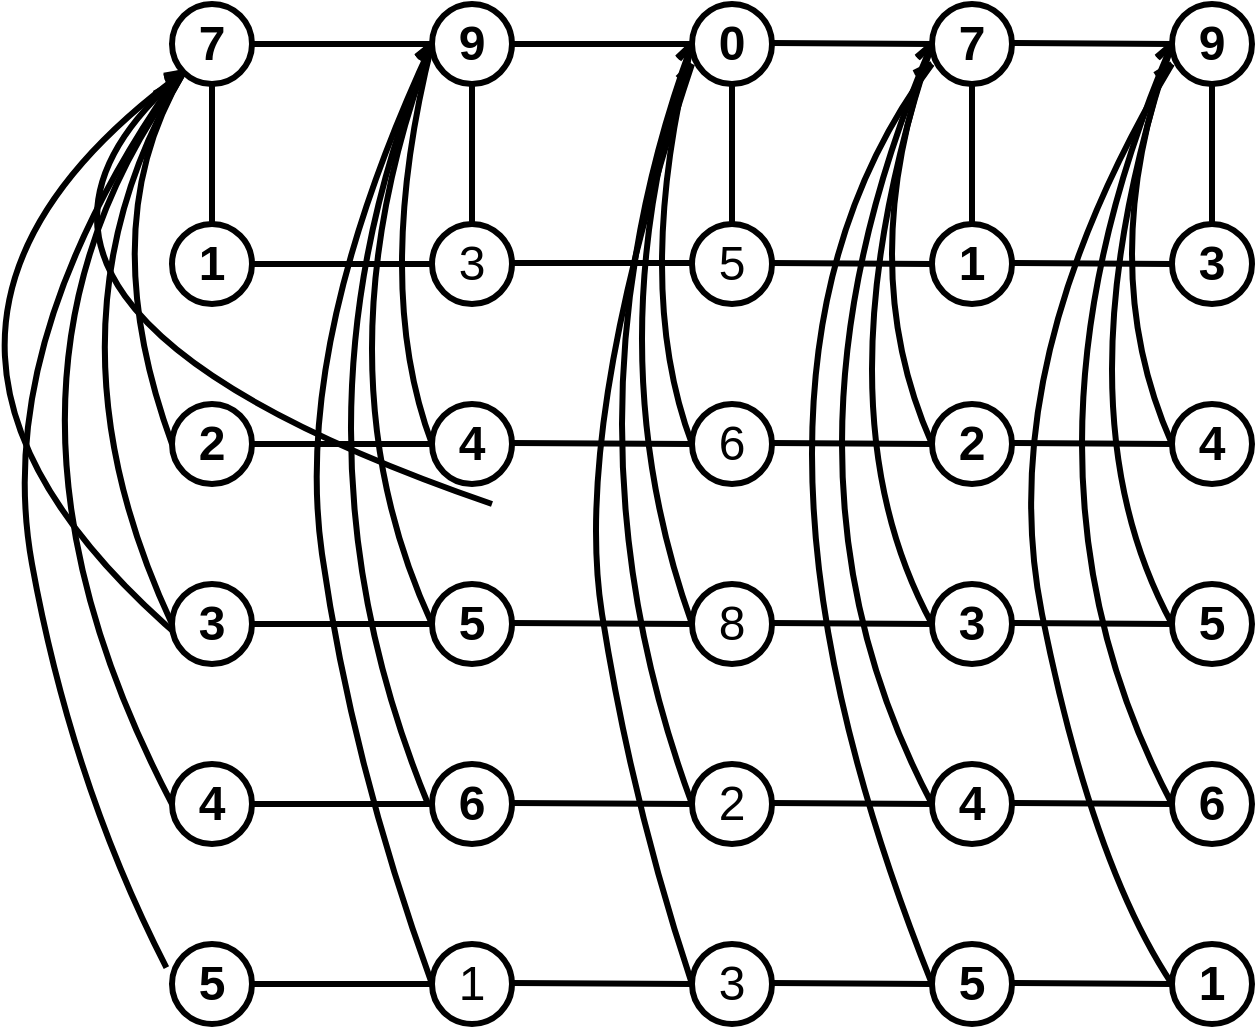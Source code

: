 <mxfile version="20.2.5" type="github">
  <diagram id="mTGUwjc29l9EW-HO1A5x" name="Page-1">
    <mxGraphModel dx="989" dy="521" grid="1" gridSize="10" guides="1" tooltips="1" connect="1" arrows="1" fold="1" page="1" pageScale="1" pageWidth="850" pageHeight="1100" math="0" shadow="0">
      <root>
        <mxCell id="0" />
        <mxCell id="1" parent="0" />
        <mxCell id="WPaSIzla7MqYUy2YTO5--25" value="" style="curved=1;endArrow=openAsync;html=1;rounded=0;entryX=0;entryY=1;entryDx=0;entryDy=0;exitX=0;exitY=0.5;exitDx=0;exitDy=0;endFill=0;strokeWidth=3;fontSize=24;" parent="1" source="WPaSIzla7MqYUy2YTO5--13" edge="1">
          <mxGeometry width="50" height="50" relative="1" as="geometry">
            <mxPoint x="320" y="330" as="sourcePoint" />
            <mxPoint x="165.858" y="114.142" as="targetPoint" />
            <Array as="points">
              <mxPoint x="30" y="230" />
            </Array>
          </mxGeometry>
        </mxCell>
        <mxCell id="WPaSIzla7MqYUy2YTO5--27" value="" style="curved=1;endArrow=openAsync;html=1;rounded=0;exitX=0;exitY=0.5;exitDx=0;exitDy=0;endFill=0;entryX=0;entryY=1;entryDx=0;entryDy=0;strokeWidth=3;fontSize=24;" parent="1" source="WPaSIzla7MqYUy2YTO5--17" edge="1">
          <mxGeometry width="50" height="50" relative="1" as="geometry">
            <mxPoint x="180" y="410" as="sourcePoint" />
            <mxPoint x="165.858" y="114.142" as="targetPoint" />
            <Array as="points">
              <mxPoint x="-20" y="250" />
            </Array>
          </mxGeometry>
        </mxCell>
        <mxCell id="rVmD3B7o1-fZRN10f_h_-1" value="&lt;b&gt;7&lt;/b&gt;" style="ellipse;whiteSpace=wrap;html=1;aspect=fixed;strokeWidth=3;fontSize=24;" vertex="1" parent="1">
          <mxGeometry x="160" y="80" width="40" height="40" as="geometry" />
        </mxCell>
        <mxCell id="rVmD3B7o1-fZRN10f_h_-2" value="&lt;font style=&quot;font-size: 24px&quot;&gt;&lt;b style=&quot;font-size: 24px&quot;&gt;9&lt;/b&gt;&lt;/font&gt;" style="ellipse;whiteSpace=wrap;html=1;aspect=fixed;strokeWidth=3;fontSize=24;" vertex="1" parent="1">
          <mxGeometry x="290" y="80" width="40" height="40" as="geometry" />
        </mxCell>
        <mxCell id="rVmD3B7o1-fZRN10f_h_-3" value="&lt;b style=&quot;font-size: 24px&quot;&gt;&lt;font style=&quot;font-size: 24px&quot;&gt;0&lt;/font&gt;&lt;/b&gt;" style="ellipse;whiteSpace=wrap;html=1;aspect=fixed;strokeWidth=3;fontSize=24;" vertex="1" parent="1">
          <mxGeometry x="420" y="80" width="40" height="40" as="geometry" />
        </mxCell>
        <mxCell id="rVmD3B7o1-fZRN10f_h_-4" value="&lt;b&gt;7&lt;/b&gt;" style="ellipse;whiteSpace=wrap;html=1;aspect=fixed;strokeWidth=3;fontSize=24;" vertex="1" parent="1">
          <mxGeometry x="540" y="80" width="40" height="40" as="geometry" />
        </mxCell>
        <mxCell id="rVmD3B7o1-fZRN10f_h_-5" value="&lt;b&gt;1&lt;/b&gt;" style="ellipse;whiteSpace=wrap;html=1;aspect=fixed;strokeWidth=3;fontSize=24;" vertex="1" parent="1">
          <mxGeometry x="160" y="190" width="40" height="40" as="geometry" />
        </mxCell>
        <mxCell id="rVmD3B7o1-fZRN10f_h_-6" value="&lt;b&gt;2&lt;/b&gt;" style="ellipse;whiteSpace=wrap;html=1;aspect=fixed;strokeWidth=3;fontSize=24;" vertex="1" parent="1">
          <mxGeometry x="160" y="280" width="40" height="40" as="geometry" />
        </mxCell>
        <mxCell id="rVmD3B7o1-fZRN10f_h_-7" value="&lt;b style=&quot;font-size: 24px&quot;&gt;4&lt;/b&gt;" style="ellipse;whiteSpace=wrap;html=1;aspect=fixed;strokeWidth=3;fontSize=24;" vertex="1" parent="1">
          <mxGeometry x="290" y="280" width="40" height="40" as="geometry" />
        </mxCell>
        <mxCell id="rVmD3B7o1-fZRN10f_h_-8" value="6" style="ellipse;whiteSpace=wrap;html=1;aspect=fixed;strokeWidth=3;fontSize=24;" vertex="1" parent="1">
          <mxGeometry x="420" y="280" width="40" height="40" as="geometry" />
        </mxCell>
        <mxCell id="rVmD3B7o1-fZRN10f_h_-9" value="3" style="ellipse;whiteSpace=wrap;html=1;aspect=fixed;strokeWidth=3;fontSize=24;" vertex="1" parent="1">
          <mxGeometry x="290" y="190" width="40" height="40" as="geometry" />
        </mxCell>
        <mxCell id="rVmD3B7o1-fZRN10f_h_-10" value="5" style="ellipse;whiteSpace=wrap;html=1;aspect=fixed;strokeWidth=3;fontSize=24;" vertex="1" parent="1">
          <mxGeometry x="420" y="190" width="40" height="40" as="geometry" />
        </mxCell>
        <mxCell id="rVmD3B7o1-fZRN10f_h_-11" value="&lt;b style=&quot;font-size: 24px&quot;&gt;&lt;font style=&quot;font-size: 24px&quot;&gt;1&lt;/font&gt;&lt;/b&gt;" style="ellipse;whiteSpace=wrap;html=1;aspect=fixed;strokeWidth=3;fontSize=24;" vertex="1" parent="1">
          <mxGeometry x="540" y="190" width="40" height="40" as="geometry" />
        </mxCell>
        <mxCell id="rVmD3B7o1-fZRN10f_h_-12" value="&lt;b style=&quot;font-size: 24px&quot;&gt;2&lt;/b&gt;" style="ellipse;whiteSpace=wrap;html=1;aspect=fixed;strokeWidth=3;fontSize=24;" vertex="1" parent="1">
          <mxGeometry x="540" y="280" width="40" height="40" as="geometry" />
        </mxCell>
        <mxCell id="rVmD3B7o1-fZRN10f_h_-13" value="&lt;b&gt;3&lt;/b&gt;" style="ellipse;whiteSpace=wrap;html=1;aspect=fixed;strokeWidth=3;fontSize=24;" vertex="1" parent="1">
          <mxGeometry x="160" y="370" width="40" height="40" as="geometry" />
        </mxCell>
        <mxCell id="rVmD3B7o1-fZRN10f_h_-14" value="&lt;b&gt;5&lt;/b&gt;" style="ellipse;whiteSpace=wrap;html=1;aspect=fixed;strokeWidth=3;fontSize=24;" vertex="1" parent="1">
          <mxGeometry x="290" y="370" width="40" height="40" as="geometry" />
        </mxCell>
        <mxCell id="rVmD3B7o1-fZRN10f_h_-15" value="8" style="ellipse;whiteSpace=wrap;html=1;aspect=fixed;strokeWidth=3;fontSize=24;" vertex="1" parent="1">
          <mxGeometry x="420" y="370" width="40" height="40" as="geometry" />
        </mxCell>
        <mxCell id="rVmD3B7o1-fZRN10f_h_-16" value="&lt;b style=&quot;font-size: 24px&quot;&gt;3&lt;/b&gt;" style="ellipse;whiteSpace=wrap;html=1;aspect=fixed;strokeWidth=3;fontSize=24;" vertex="1" parent="1">
          <mxGeometry x="540" y="370" width="40" height="40" as="geometry" />
        </mxCell>
        <mxCell id="rVmD3B7o1-fZRN10f_h_-17" value="&lt;b&gt;4&lt;/b&gt;" style="ellipse;whiteSpace=wrap;html=1;aspect=fixed;strokeWidth=3;fontSize=24;" vertex="1" parent="1">
          <mxGeometry x="160" y="460" width="40" height="40" as="geometry" />
        </mxCell>
        <mxCell id="rVmD3B7o1-fZRN10f_h_-18" value="&lt;b&gt;6&lt;/b&gt;" style="ellipse;whiteSpace=wrap;html=1;aspect=fixed;strokeWidth=3;fontSize=24;" vertex="1" parent="1">
          <mxGeometry x="290" y="460" width="40" height="40" as="geometry" />
        </mxCell>
        <mxCell id="rVmD3B7o1-fZRN10f_h_-19" value="2" style="ellipse;whiteSpace=wrap;html=1;aspect=fixed;strokeWidth=3;fontSize=24;" vertex="1" parent="1">
          <mxGeometry x="420" y="460" width="40" height="40" as="geometry" />
        </mxCell>
        <mxCell id="rVmD3B7o1-fZRN10f_h_-20" value="&lt;b style=&quot;font-size: 24px&quot;&gt;4&lt;/b&gt;" style="ellipse;whiteSpace=wrap;html=1;aspect=fixed;strokeWidth=3;fontSize=24;" vertex="1" parent="1">
          <mxGeometry x="540" y="460" width="40" height="40" as="geometry" />
        </mxCell>
        <mxCell id="rVmD3B7o1-fZRN10f_h_-21" value="" style="curved=1;endArrow=openAsync;html=1;rounded=0;entryX=0;entryY=1;entryDx=0;entryDy=0;exitX=0;exitY=0.5;exitDx=0;exitDy=0;endFill=0;strokeWidth=3;fontSize=24;" edge="1" parent="1" source="rVmD3B7o1-fZRN10f_h_-6" target="rVmD3B7o1-fZRN10f_h_-1">
          <mxGeometry width="50" height="50" relative="1" as="geometry">
            <mxPoint x="360" y="310" as="sourcePoint" />
            <mxPoint x="300" y="170" as="targetPoint" />
            <Array as="points">
              <mxPoint x="120" y="190" />
            </Array>
          </mxGeometry>
        </mxCell>
        <mxCell id="rVmD3B7o1-fZRN10f_h_-22" value="" style="curved=1;endArrow=openAsync;html=1;rounded=0;entryX=0;entryY=0.5;entryDx=0;entryDy=0;exitX=0;exitY=0.5;exitDx=0;exitDy=0;endFill=0;strokeWidth=3;fontSize=24;" edge="1" parent="1" source="rVmD3B7o1-fZRN10f_h_-7" target="rVmD3B7o1-fZRN10f_h_-2">
          <mxGeometry width="50" height="50" relative="1" as="geometry">
            <mxPoint x="170" y="310" as="sourcePoint" />
            <mxPoint x="175.858" y="124.142" as="targetPoint" />
            <Array as="points">
              <mxPoint x="260" y="220" />
            </Array>
          </mxGeometry>
        </mxCell>
        <mxCell id="rVmD3B7o1-fZRN10f_h_-23" value="" style="curved=1;endArrow=openAsync;html=1;rounded=0;entryX=0;entryY=0.5;entryDx=0;entryDy=0;exitX=0;exitY=0.5;exitDx=0;exitDy=0;endFill=0;strokeWidth=3;fontSize=24;" edge="1" parent="1" source="rVmD3B7o1-fZRN10f_h_-8" target="rVmD3B7o1-fZRN10f_h_-3">
          <mxGeometry width="50" height="50" relative="1" as="geometry">
            <mxPoint x="300" y="310" as="sourcePoint" />
            <mxPoint x="300" y="110" as="targetPoint" />
            <Array as="points">
              <mxPoint x="390" y="220" />
            </Array>
          </mxGeometry>
        </mxCell>
        <mxCell id="rVmD3B7o1-fZRN10f_h_-24" value="" style="curved=1;endArrow=openAsync;html=1;rounded=0;entryX=0;entryY=0.5;entryDx=0;entryDy=0;endFill=0;exitX=0;exitY=0.5;exitDx=0;exitDy=0;strokeWidth=3;fontSize=24;" edge="1" parent="1" source="rVmD3B7o1-fZRN10f_h_-12" target="rVmD3B7o1-fZRN10f_h_-4">
          <mxGeometry width="50" height="50" relative="1" as="geometry">
            <mxPoint x="530" y="300" as="sourcePoint" />
            <mxPoint x="310" y="120" as="targetPoint" />
            <Array as="points">
              <mxPoint x="500" y="210" />
            </Array>
          </mxGeometry>
        </mxCell>
        <mxCell id="rVmD3B7o1-fZRN10f_h_-25" value="" style="curved=1;endArrow=openAsync;html=1;rounded=0;entryX=0;entryY=1;entryDx=0;entryDy=0;exitX=0;exitY=0.5;exitDx=0;exitDy=0;endFill=0;strokeWidth=3;fontSize=24;" edge="1" parent="1" source="rVmD3B7o1-fZRN10f_h_-13" target="rVmD3B7o1-fZRN10f_h_-1">
          <mxGeometry width="50" height="50" relative="1" as="geometry">
            <mxPoint x="320" y="330" as="sourcePoint" />
            <mxPoint x="320" y="130" as="targetPoint" />
            <Array as="points">
              <mxPoint x="90" y="240" />
            </Array>
          </mxGeometry>
        </mxCell>
        <mxCell id="rVmD3B7o1-fZRN10f_h_-26" value="" style="curved=1;endArrow=openAsync;html=1;rounded=0;exitX=0;exitY=0.5;exitDx=0;exitDy=0;endFill=0;strokeWidth=3;fontSize=24;" edge="1" parent="1" source="rVmD3B7o1-fZRN10f_h_-14">
          <mxGeometry width="50" height="50" relative="1" as="geometry">
            <mxPoint x="170" y="400" as="sourcePoint" />
            <mxPoint x="290" y="100" as="targetPoint" />
            <Array as="points">
              <mxPoint x="230" y="260" />
            </Array>
          </mxGeometry>
        </mxCell>
        <mxCell id="rVmD3B7o1-fZRN10f_h_-27" value="" style="curved=1;endArrow=openAsync;html=1;rounded=0;exitX=0;exitY=0.5;exitDx=0;exitDy=0;endFill=0;entryX=0;entryY=1;entryDx=0;entryDy=0;strokeWidth=3;fontSize=24;" edge="1" parent="1" source="rVmD3B7o1-fZRN10f_h_-17" target="rVmD3B7o1-fZRN10f_h_-1">
          <mxGeometry width="50" height="50" relative="1" as="geometry">
            <mxPoint x="180" y="410" as="sourcePoint" />
            <mxPoint x="160" y="120" as="targetPoint" />
            <Array as="points">
              <mxPoint x="50" y="270" />
            </Array>
          </mxGeometry>
        </mxCell>
        <mxCell id="rVmD3B7o1-fZRN10f_h_-28" value="" style="curved=1;endArrow=openAsync;html=1;rounded=0;exitX=0;exitY=0.5;exitDx=0;exitDy=0;endFill=0;strokeWidth=3;fontSize=24;" edge="1" parent="1" source="rVmD3B7o1-fZRN10f_h_-19">
          <mxGeometry width="50" height="50" relative="1" as="geometry">
            <mxPoint x="170" y="490" as="sourcePoint" />
            <mxPoint x="420" y="100" as="targetPoint" />
            <Array as="points">
              <mxPoint x="350" y="290" />
            </Array>
          </mxGeometry>
        </mxCell>
        <mxCell id="rVmD3B7o1-fZRN10f_h_-29" value="" style="curved=1;endArrow=openAsync;html=1;rounded=0;endFill=0;strokeWidth=3;fontSize=24;" edge="1" parent="1">
          <mxGeometry width="50" height="50" relative="1" as="geometry">
            <mxPoint x="288" y="480" as="sourcePoint" />
            <mxPoint x="290" y="100" as="targetPoint" />
            <Array as="points">
              <mxPoint x="210" y="290" />
            </Array>
          </mxGeometry>
        </mxCell>
        <mxCell id="rVmD3B7o1-fZRN10f_h_-30" value="" style="curved=1;endArrow=openAsync;html=1;rounded=0;exitX=0;exitY=0.5;exitDx=0;exitDy=0;endFill=0;strokeWidth=3;fontSize=24;" edge="1" parent="1" source="rVmD3B7o1-fZRN10f_h_-20">
          <mxGeometry width="50" height="50" relative="1" as="geometry">
            <mxPoint x="430" y="490" as="sourcePoint" />
            <mxPoint x="540" y="100" as="targetPoint" />
            <Array as="points">
              <mxPoint x="450" y="310" />
            </Array>
          </mxGeometry>
        </mxCell>
        <mxCell id="rVmD3B7o1-fZRN10f_h_-31" value="" style="endArrow=none;html=1;rounded=0;exitX=0.5;exitY=1;exitDx=0;exitDy=0;entryX=0.5;entryY=0;entryDx=0;entryDy=0;strokeWidth=3;fontSize=24;" edge="1" parent="1" source="rVmD3B7o1-fZRN10f_h_-1" target="rVmD3B7o1-fZRN10f_h_-5">
          <mxGeometry width="50" height="50" relative="1" as="geometry">
            <mxPoint x="210" y="130" as="sourcePoint" />
            <mxPoint x="410" y="260" as="targetPoint" />
          </mxGeometry>
        </mxCell>
        <mxCell id="rVmD3B7o1-fZRN10f_h_-32" value="" style="endArrow=none;html=1;rounded=0;exitX=1;exitY=0.5;exitDx=0;exitDy=0;entryX=0;entryY=0.5;entryDx=0;entryDy=0;strokeWidth=3;fontSize=24;" edge="1" parent="1" source="rVmD3B7o1-fZRN10f_h_-1" target="rVmD3B7o1-fZRN10f_h_-2">
          <mxGeometry width="50" height="50" relative="1" as="geometry">
            <mxPoint x="190" y="130" as="sourcePoint" />
            <mxPoint x="190" y="200" as="targetPoint" />
          </mxGeometry>
        </mxCell>
        <mxCell id="rVmD3B7o1-fZRN10f_h_-33" value="" style="endArrow=none;html=1;rounded=0;exitX=0.5;exitY=1;exitDx=0;exitDy=0;entryX=0.5;entryY=0;entryDx=0;entryDy=0;strokeWidth=3;fontSize=24;" edge="1" parent="1" source="rVmD3B7o1-fZRN10f_h_-2" target="rVmD3B7o1-fZRN10f_h_-9">
          <mxGeometry width="50" height="50" relative="1" as="geometry">
            <mxPoint x="200" y="140" as="sourcePoint" />
            <mxPoint x="200" y="210" as="targetPoint" />
          </mxGeometry>
        </mxCell>
        <mxCell id="rVmD3B7o1-fZRN10f_h_-34" value="" style="endArrow=none;html=1;rounded=0;exitX=0.5;exitY=1;exitDx=0;exitDy=0;entryX=0.5;entryY=0;entryDx=0;entryDy=0;strokeWidth=3;fontSize=24;" edge="1" parent="1" source="rVmD3B7o1-fZRN10f_h_-3" target="rVmD3B7o1-fZRN10f_h_-10">
          <mxGeometry width="50" height="50" relative="1" as="geometry">
            <mxPoint x="210" y="150" as="sourcePoint" />
            <mxPoint x="210" y="220" as="targetPoint" />
          </mxGeometry>
        </mxCell>
        <mxCell id="rVmD3B7o1-fZRN10f_h_-35" value="" style="endArrow=none;html=1;rounded=0;exitX=0.5;exitY=1;exitDx=0;exitDy=0;entryX=0.5;entryY=0;entryDx=0;entryDy=0;strokeWidth=3;fontSize=24;" edge="1" parent="1" source="rVmD3B7o1-fZRN10f_h_-4" target="rVmD3B7o1-fZRN10f_h_-11">
          <mxGeometry width="50" height="50" relative="1" as="geometry">
            <mxPoint x="220" y="160" as="sourcePoint" />
            <mxPoint x="220" y="230" as="targetPoint" />
          </mxGeometry>
        </mxCell>
        <mxCell id="rVmD3B7o1-fZRN10f_h_-36" value="" style="endArrow=none;html=1;rounded=0;exitX=0;exitY=0.5;exitDx=0;exitDy=0;entryX=1;entryY=0.5;entryDx=0;entryDy=0;strokeWidth=3;fontSize=24;" edge="1" parent="1" source="rVmD3B7o1-fZRN10f_h_-9" target="rVmD3B7o1-fZRN10f_h_-5">
          <mxGeometry width="50" height="50" relative="1" as="geometry">
            <mxPoint x="230" y="170" as="sourcePoint" />
            <mxPoint x="230" y="240" as="targetPoint" />
          </mxGeometry>
        </mxCell>
        <mxCell id="rVmD3B7o1-fZRN10f_h_-37" value="" style="endArrow=none;html=1;rounded=0;exitX=0;exitY=0.5;exitDx=0;exitDy=0;entryX=1;entryY=0.5;entryDx=0;entryDy=0;strokeWidth=3;fontSize=24;" edge="1" parent="1" source="rVmD3B7o1-fZRN10f_h_-7" target="rVmD3B7o1-fZRN10f_h_-6">
          <mxGeometry width="50" height="50" relative="1" as="geometry">
            <mxPoint x="300" y="220" as="sourcePoint" />
            <mxPoint x="210" y="220" as="targetPoint" />
          </mxGeometry>
        </mxCell>
        <mxCell id="rVmD3B7o1-fZRN10f_h_-38" value="" style="endArrow=none;html=1;rounded=0;exitX=0;exitY=0.5;exitDx=0;exitDy=0;entryX=1;entryY=0.5;entryDx=0;entryDy=0;strokeWidth=3;fontSize=24;" edge="1" parent="1" source="rVmD3B7o1-fZRN10f_h_-14" target="rVmD3B7o1-fZRN10f_h_-13">
          <mxGeometry width="50" height="50" relative="1" as="geometry">
            <mxPoint x="310" y="230" as="sourcePoint" />
            <mxPoint x="220" y="230" as="targetPoint" />
          </mxGeometry>
        </mxCell>
        <mxCell id="rVmD3B7o1-fZRN10f_h_-39" value="" style="endArrow=none;html=1;rounded=0;entryX=1;entryY=0.5;entryDx=0;entryDy=0;strokeWidth=3;fontSize=24;" edge="1" parent="1" target="rVmD3B7o1-fZRN10f_h_-17">
          <mxGeometry width="50" height="50" relative="1" as="geometry">
            <mxPoint x="290" y="480" as="sourcePoint" />
            <mxPoint x="230" y="240" as="targetPoint" />
          </mxGeometry>
        </mxCell>
        <mxCell id="rVmD3B7o1-fZRN10f_h_-40" value="" style="curved=1;endArrow=openAsync;html=1;rounded=0;entryX=0;entryY=0.5;entryDx=0;entryDy=0;exitX=0;exitY=0.5;exitDx=0;exitDy=0;endFill=0;strokeWidth=3;fontSize=24;" edge="1" parent="1" source="rVmD3B7o1-fZRN10f_h_-15" target="rVmD3B7o1-fZRN10f_h_-3">
          <mxGeometry width="50" height="50" relative="1" as="geometry">
            <mxPoint x="430" y="310" as="sourcePoint" />
            <mxPoint x="430" y="110" as="targetPoint" />
            <Array as="points">
              <mxPoint x="370" y="250" />
            </Array>
          </mxGeometry>
        </mxCell>
        <mxCell id="rVmD3B7o1-fZRN10f_h_-41" value="" style="curved=1;endArrow=openAsync;html=1;rounded=0;exitX=0;exitY=0.5;exitDx=0;exitDy=0;endFill=0;strokeWidth=3;fontSize=24;" edge="1" parent="1" source="rVmD3B7o1-fZRN10f_h_-16">
          <mxGeometry width="50" height="50" relative="1" as="geometry">
            <mxPoint x="550" y="490" as="sourcePoint" />
            <mxPoint x="540" y="100" as="targetPoint" />
            <Array as="points">
              <mxPoint x="480" y="280" />
            </Array>
          </mxGeometry>
        </mxCell>
        <mxCell id="rVmD3B7o1-fZRN10f_h_-42" value="&lt;b style=&quot;font-size: 24px&quot;&gt;9&lt;/b&gt;" style="ellipse;whiteSpace=wrap;html=1;aspect=fixed;strokeWidth=3;fontSize=24;" vertex="1" parent="1">
          <mxGeometry x="660" y="80" width="40" height="40" as="geometry" />
        </mxCell>
        <mxCell id="rVmD3B7o1-fZRN10f_h_-43" value="&lt;b style=&quot;font-size: 24px&quot;&gt;&lt;font style=&quot;font-size: 24px&quot;&gt;3&lt;/font&gt;&lt;/b&gt;" style="ellipse;whiteSpace=wrap;html=1;aspect=fixed;strokeWidth=3;fontSize=24;" vertex="1" parent="1">
          <mxGeometry x="660" y="190" width="40" height="40" as="geometry" />
        </mxCell>
        <mxCell id="rVmD3B7o1-fZRN10f_h_-44" value="&lt;b&gt;4&lt;/b&gt;" style="ellipse;whiteSpace=wrap;html=1;aspect=fixed;strokeWidth=3;fontSize=24;" vertex="1" parent="1">
          <mxGeometry x="660" y="280" width="40" height="40" as="geometry" />
        </mxCell>
        <mxCell id="rVmD3B7o1-fZRN10f_h_-45" value="&lt;b style=&quot;font-size: 24px&quot;&gt;5&lt;/b&gt;" style="ellipse;whiteSpace=wrap;html=1;aspect=fixed;strokeWidth=3;fontSize=24;" vertex="1" parent="1">
          <mxGeometry x="660" y="370" width="40" height="40" as="geometry" />
        </mxCell>
        <mxCell id="rVmD3B7o1-fZRN10f_h_-46" value="&lt;b&gt;6&lt;/b&gt;" style="ellipse;whiteSpace=wrap;html=1;aspect=fixed;strokeWidth=3;fontSize=24;" vertex="1" parent="1">
          <mxGeometry x="660" y="460" width="40" height="40" as="geometry" />
        </mxCell>
        <mxCell id="rVmD3B7o1-fZRN10f_h_-47" value="" style="curved=1;endArrow=openAsync;html=1;rounded=0;entryX=0;entryY=0.5;entryDx=0;entryDy=0;endFill=0;exitX=0;exitY=0.5;exitDx=0;exitDy=0;strokeWidth=3;fontSize=24;" edge="1" parent="1" source="rVmD3B7o1-fZRN10f_h_-44" target="rVmD3B7o1-fZRN10f_h_-42">
          <mxGeometry width="50" height="50" relative="1" as="geometry">
            <mxPoint x="650" y="300" as="sourcePoint" />
            <mxPoint x="430" y="120" as="targetPoint" />
            <Array as="points">
              <mxPoint x="620" y="210" />
            </Array>
          </mxGeometry>
        </mxCell>
        <mxCell id="rVmD3B7o1-fZRN10f_h_-48" value="" style="endArrow=none;html=1;rounded=0;exitX=0.5;exitY=1;exitDx=0;exitDy=0;entryX=0.5;entryY=0;entryDx=0;entryDy=0;strokeWidth=3;fontSize=24;" edge="1" parent="1" source="rVmD3B7o1-fZRN10f_h_-42" target="rVmD3B7o1-fZRN10f_h_-43">
          <mxGeometry width="50" height="50" relative="1" as="geometry">
            <mxPoint x="340" y="160" as="sourcePoint" />
            <mxPoint x="340" y="230" as="targetPoint" />
          </mxGeometry>
        </mxCell>
        <mxCell id="rVmD3B7o1-fZRN10f_h_-49" value="" style="curved=1;endArrow=openAsync;html=1;rounded=0;exitX=0;exitY=0.5;exitDx=0;exitDy=0;endFill=0;strokeWidth=3;fontSize=24;" edge="1" parent="1" source="rVmD3B7o1-fZRN10f_h_-45">
          <mxGeometry width="50" height="50" relative="1" as="geometry">
            <mxPoint x="670" y="490" as="sourcePoint" />
            <mxPoint x="660" y="100" as="targetPoint" />
            <Array as="points">
              <mxPoint x="600" y="280" />
            </Array>
          </mxGeometry>
        </mxCell>
        <mxCell id="rVmD3B7o1-fZRN10f_h_-50" value="" style="curved=1;endArrow=openAsync;html=1;rounded=0;endFill=0;strokeWidth=3;fontSize=24;" edge="1" parent="1">
          <mxGeometry width="50" height="50" relative="1" as="geometry">
            <mxPoint x="660" y="480" as="sourcePoint" />
            <mxPoint x="660" y="100" as="targetPoint" />
            <Array as="points">
              <mxPoint x="570" y="310" />
            </Array>
          </mxGeometry>
        </mxCell>
        <mxCell id="rVmD3B7o1-fZRN10f_h_-51" value="" style="endArrow=none;html=1;rounded=0;exitX=1;exitY=0.5;exitDx=0;exitDy=0;entryX=0;entryY=0.5;entryDx=0;entryDy=0;strokeWidth=3;fontSize=24;" edge="1" parent="1" source="rVmD3B7o1-fZRN10f_h_-2" target="rVmD3B7o1-fZRN10f_h_-3">
          <mxGeometry width="50" height="50" relative="1" as="geometry">
            <mxPoint x="210" y="110" as="sourcePoint" />
            <mxPoint x="300" y="110" as="targetPoint" />
          </mxGeometry>
        </mxCell>
        <mxCell id="rVmD3B7o1-fZRN10f_h_-52" value="" style="endArrow=none;html=1;rounded=0;exitX=1;exitY=0.5;exitDx=0;exitDy=0;strokeWidth=3;fontSize=24;" edge="1" parent="1">
          <mxGeometry width="50" height="50" relative="1" as="geometry">
            <mxPoint x="460" y="99.5" as="sourcePoint" />
            <mxPoint x="540" y="100" as="targetPoint" />
          </mxGeometry>
        </mxCell>
        <mxCell id="rVmD3B7o1-fZRN10f_h_-53" value="" style="endArrow=none;html=1;rounded=0;exitX=1;exitY=0.5;exitDx=0;exitDy=0;strokeWidth=3;fontSize=24;" edge="1" parent="1">
          <mxGeometry width="50" height="50" relative="1" as="geometry">
            <mxPoint x="580" y="99.5" as="sourcePoint" />
            <mxPoint x="660" y="100" as="targetPoint" />
          </mxGeometry>
        </mxCell>
        <mxCell id="rVmD3B7o1-fZRN10f_h_-54" value="" style="endArrow=none;html=1;rounded=0;exitX=1;exitY=0.5;exitDx=0;exitDy=0;entryX=0;entryY=0.5;entryDx=0;entryDy=0;strokeWidth=3;fontSize=24;" edge="1" parent="1">
          <mxGeometry width="50" height="50" relative="1" as="geometry">
            <mxPoint x="330" y="209.5" as="sourcePoint" />
            <mxPoint x="420" y="209.5" as="targetPoint" />
          </mxGeometry>
        </mxCell>
        <mxCell id="rVmD3B7o1-fZRN10f_h_-55" value="" style="endArrow=none;html=1;rounded=0;exitX=1;exitY=0.5;exitDx=0;exitDy=0;entryX=0;entryY=0.5;entryDx=0;entryDy=0;strokeWidth=3;fontSize=24;" edge="1" parent="1" target="rVmD3B7o1-fZRN10f_h_-11">
          <mxGeometry width="50" height="50" relative="1" as="geometry">
            <mxPoint x="460" y="209.5" as="sourcePoint" />
            <mxPoint x="550" y="209.5" as="targetPoint" />
          </mxGeometry>
        </mxCell>
        <mxCell id="rVmD3B7o1-fZRN10f_h_-56" value="" style="endArrow=none;html=1;rounded=0;exitX=1;exitY=0.5;exitDx=0;exitDy=0;strokeWidth=3;fontSize=24;" edge="1" parent="1">
          <mxGeometry width="50" height="50" relative="1" as="geometry">
            <mxPoint x="580" y="209.5" as="sourcePoint" />
            <mxPoint x="660" y="210" as="targetPoint" />
          </mxGeometry>
        </mxCell>
        <mxCell id="rVmD3B7o1-fZRN10f_h_-57" value="" style="endArrow=none;html=1;rounded=0;exitX=1;exitY=0.5;exitDx=0;exitDy=0;entryX=0;entryY=0.5;entryDx=0;entryDy=0;strokeWidth=3;fontSize=24;" edge="1" parent="1">
          <mxGeometry width="50" height="50" relative="1" as="geometry">
            <mxPoint x="460" y="299.5" as="sourcePoint" />
            <mxPoint x="540" y="300" as="targetPoint" />
          </mxGeometry>
        </mxCell>
        <mxCell id="rVmD3B7o1-fZRN10f_h_-58" value="" style="endArrow=none;html=1;rounded=0;exitX=1;exitY=0.5;exitDx=0;exitDy=0;entryX=0;entryY=0.5;entryDx=0;entryDy=0;strokeWidth=3;fontSize=24;" edge="1" parent="1" target="rVmD3B7o1-fZRN10f_h_-8">
          <mxGeometry width="50" height="50" relative="1" as="geometry">
            <mxPoint x="330" y="299.5" as="sourcePoint" />
            <mxPoint x="410" y="300" as="targetPoint" />
          </mxGeometry>
        </mxCell>
        <mxCell id="rVmD3B7o1-fZRN10f_h_-59" value="" style="endArrow=none;html=1;rounded=0;exitX=1;exitY=0.5;exitDx=0;exitDy=0;entryX=0;entryY=0.5;entryDx=0;entryDy=0;strokeWidth=3;fontSize=24;" edge="1" parent="1">
          <mxGeometry width="50" height="50" relative="1" as="geometry">
            <mxPoint x="330" y="389.5" as="sourcePoint" />
            <mxPoint x="420" y="390" as="targetPoint" />
          </mxGeometry>
        </mxCell>
        <mxCell id="rVmD3B7o1-fZRN10f_h_-60" value="" style="endArrow=none;html=1;rounded=0;exitX=1;exitY=0.5;exitDx=0;exitDy=0;entryX=0;entryY=0.5;entryDx=0;entryDy=0;strokeWidth=3;fontSize=24;" edge="1" parent="1">
          <mxGeometry width="50" height="50" relative="1" as="geometry">
            <mxPoint x="330" y="479.5" as="sourcePoint" />
            <mxPoint x="420" y="480" as="targetPoint" />
          </mxGeometry>
        </mxCell>
        <mxCell id="rVmD3B7o1-fZRN10f_h_-61" value="" style="endArrow=none;html=1;rounded=0;exitX=1;exitY=0.5;exitDx=0;exitDy=0;entryX=0;entryY=0.5;entryDx=0;entryDy=0;strokeWidth=3;fontSize=24;" edge="1" parent="1">
          <mxGeometry width="50" height="50" relative="1" as="geometry">
            <mxPoint x="460" y="389.5" as="sourcePoint" />
            <mxPoint x="540" y="390" as="targetPoint" />
          </mxGeometry>
        </mxCell>
        <mxCell id="rVmD3B7o1-fZRN10f_h_-62" value="" style="endArrow=none;html=1;rounded=0;exitX=1;exitY=0.5;exitDx=0;exitDy=0;entryX=0;entryY=0.5;entryDx=0;entryDy=0;strokeWidth=3;fontSize=24;" edge="1" parent="1">
          <mxGeometry width="50" height="50" relative="1" as="geometry">
            <mxPoint x="460" y="479.5" as="sourcePoint" />
            <mxPoint x="540" y="480" as="targetPoint" />
          </mxGeometry>
        </mxCell>
        <mxCell id="rVmD3B7o1-fZRN10f_h_-63" value="" style="endArrow=none;html=1;rounded=0;exitX=1;exitY=0.5;exitDx=0;exitDy=0;strokeWidth=3;fontSize=24;" edge="1" parent="1">
          <mxGeometry width="50" height="50" relative="1" as="geometry">
            <mxPoint x="580" y="299.5" as="sourcePoint" />
            <mxPoint x="660" y="300" as="targetPoint" />
          </mxGeometry>
        </mxCell>
        <mxCell id="rVmD3B7o1-fZRN10f_h_-64" value="" style="endArrow=none;html=1;rounded=0;exitX=1;exitY=0.5;exitDx=0;exitDy=0;strokeWidth=3;fontSize=24;" edge="1" parent="1">
          <mxGeometry width="50" height="50" relative="1" as="geometry">
            <mxPoint x="580" y="389.5" as="sourcePoint" />
            <mxPoint x="660" y="390" as="targetPoint" />
          </mxGeometry>
        </mxCell>
        <mxCell id="rVmD3B7o1-fZRN10f_h_-65" value="" style="endArrow=none;html=1;rounded=0;exitX=1;exitY=0.5;exitDx=0;exitDy=0;strokeWidth=3;fontSize=24;" edge="1" parent="1">
          <mxGeometry width="50" height="50" relative="1" as="geometry">
            <mxPoint x="580" y="479.5" as="sourcePoint" />
            <mxPoint x="660" y="480" as="targetPoint" />
          </mxGeometry>
        </mxCell>
        <mxCell id="rVmD3B7o1-fZRN10f_h_-66" value="&lt;b&gt;5&lt;/b&gt;" style="ellipse;whiteSpace=wrap;html=1;aspect=fixed;strokeWidth=3;fontSize=24;" vertex="1" parent="1">
          <mxGeometry x="160" y="550" width="40" height="40" as="geometry" />
        </mxCell>
        <mxCell id="rVmD3B7o1-fZRN10f_h_-67" value="1" style="ellipse;whiteSpace=wrap;html=1;aspect=fixed;strokeWidth=3;fontSize=24;" vertex="1" parent="1">
          <mxGeometry x="290" y="550" width="40" height="40" as="geometry" />
        </mxCell>
        <mxCell id="rVmD3B7o1-fZRN10f_h_-68" value="3" style="ellipse;whiteSpace=wrap;html=1;aspect=fixed;strokeWidth=3;fontSize=24;" vertex="1" parent="1">
          <mxGeometry x="420" y="550" width="40" height="40" as="geometry" />
        </mxCell>
        <mxCell id="rVmD3B7o1-fZRN10f_h_-69" value="&lt;b style=&quot;font-size: 24px&quot;&gt;5&lt;/b&gt;" style="ellipse;whiteSpace=wrap;html=1;aspect=fixed;strokeWidth=3;fontSize=24;" vertex="1" parent="1">
          <mxGeometry x="540" y="550" width="40" height="40" as="geometry" />
        </mxCell>
        <mxCell id="rVmD3B7o1-fZRN10f_h_-70" value="" style="endArrow=none;html=1;rounded=0;entryX=1;entryY=0.5;entryDx=0;entryDy=0;strokeWidth=3;fontSize=24;" edge="1" parent="1" target="rVmD3B7o1-fZRN10f_h_-66">
          <mxGeometry width="50" height="50" relative="1" as="geometry">
            <mxPoint x="290" y="570" as="sourcePoint" />
            <mxPoint x="230" y="330" as="targetPoint" />
          </mxGeometry>
        </mxCell>
        <mxCell id="rVmD3B7o1-fZRN10f_h_-71" value="&lt;b style=&quot;font-size: 24px&quot;&gt;1&lt;/b&gt;" style="ellipse;whiteSpace=wrap;html=1;aspect=fixed;strokeWidth=3;fontSize=24;" vertex="1" parent="1">
          <mxGeometry x="660" y="550" width="40" height="40" as="geometry" />
        </mxCell>
        <mxCell id="rVmD3B7o1-fZRN10f_h_-72" value="" style="endArrow=none;html=1;rounded=0;exitX=1;exitY=0.5;exitDx=0;exitDy=0;entryX=0;entryY=0.5;entryDx=0;entryDy=0;strokeWidth=3;fontSize=24;" edge="1" parent="1">
          <mxGeometry width="50" height="50" relative="1" as="geometry">
            <mxPoint x="330" y="569.5" as="sourcePoint" />
            <mxPoint x="420" y="570" as="targetPoint" />
          </mxGeometry>
        </mxCell>
        <mxCell id="rVmD3B7o1-fZRN10f_h_-73" value="" style="endArrow=none;html=1;rounded=0;exitX=1;exitY=0.5;exitDx=0;exitDy=0;entryX=0;entryY=0.5;entryDx=0;entryDy=0;strokeWidth=3;fontSize=24;" edge="1" parent="1">
          <mxGeometry width="50" height="50" relative="1" as="geometry">
            <mxPoint x="460" y="569.5" as="sourcePoint" />
            <mxPoint x="540" y="570" as="targetPoint" />
          </mxGeometry>
        </mxCell>
        <mxCell id="rVmD3B7o1-fZRN10f_h_-74" value="" style="endArrow=none;html=1;rounded=0;exitX=1;exitY=0.5;exitDx=0;exitDy=0;strokeWidth=3;fontSize=24;" edge="1" parent="1">
          <mxGeometry width="50" height="50" relative="1" as="geometry">
            <mxPoint x="580" y="569.5" as="sourcePoint" />
            <mxPoint x="660" y="570" as="targetPoint" />
          </mxGeometry>
        </mxCell>
        <mxCell id="rVmD3B7o1-fZRN10f_h_-75" value="" style="curved=1;endArrow=openAsync;html=1;rounded=0;exitX=-0.07;exitY=0.295;exitDx=0;exitDy=0;endFill=0;strokeWidth=3;fontSize=24;exitPerimeter=0;" edge="1" parent="1" source="rVmD3B7o1-fZRN10f_h_-66">
          <mxGeometry width="50" height="50" relative="1" as="geometry">
            <mxPoint x="170" y="490" as="sourcePoint" />
            <mxPoint x="160" y="120" as="targetPoint" />
            <Array as="points">
              <mxPoint x="110" y="470" />
              <mxPoint x="70" y="250" />
            </Array>
          </mxGeometry>
        </mxCell>
        <mxCell id="rVmD3B7o1-fZRN10f_h_-76" value="" style="curved=1;endArrow=openAsync;html=1;rounded=0;endFill=0;strokeWidth=3;fontSize=24;entryX=0;entryY=0.5;entryDx=0;entryDy=0;exitX=0;exitY=0.5;exitDx=0;exitDy=0;" edge="1" parent="1" source="rVmD3B7o1-fZRN10f_h_-67" target="rVmD3B7o1-fZRN10f_h_-2">
          <mxGeometry width="50" height="50" relative="1" as="geometry">
            <mxPoint x="280" y="560" as="sourcePoint" />
            <mxPoint x="280" y="110" as="targetPoint" />
            <Array as="points">
              <mxPoint x="250" y="460" />
              <mxPoint x="220" y="250" />
            </Array>
          </mxGeometry>
        </mxCell>
        <mxCell id="rVmD3B7o1-fZRN10f_h_-77" value="" style="curved=1;endArrow=openAsync;html=1;rounded=0;endFill=0;strokeWidth=3;fontSize=24;exitX=0;exitY=0.5;exitDx=0;exitDy=0;" edge="1" parent="1" source="rVmD3B7o1-fZRN10f_h_-68">
          <mxGeometry width="50" height="50" relative="1" as="geometry">
            <mxPoint x="300" y="580" as="sourcePoint" />
            <mxPoint x="420" y="110" as="targetPoint" />
            <Array as="points">
              <mxPoint x="390" y="480" />
              <mxPoint x="360" y="290" />
            </Array>
          </mxGeometry>
        </mxCell>
        <mxCell id="rVmD3B7o1-fZRN10f_h_-78" value="" style="curved=1;endArrow=openAsync;html=1;rounded=0;endFill=0;strokeWidth=3;fontSize=24;exitX=0;exitY=0.5;exitDx=0;exitDy=0;" edge="1" parent="1" source="rVmD3B7o1-fZRN10f_h_-69">
          <mxGeometry width="50" height="50" relative="1" as="geometry">
            <mxPoint x="430" y="580" as="sourcePoint" />
            <mxPoint x="540" y="110" as="targetPoint" />
            <Array as="points">
              <mxPoint x="420" y="270" />
            </Array>
          </mxGeometry>
        </mxCell>
        <mxCell id="rVmD3B7o1-fZRN10f_h_-79" value="" style="curved=1;endArrow=openAsync;html=1;rounded=0;endFill=0;strokeWidth=3;fontSize=24;exitX=0;exitY=0.5;exitDx=0;exitDy=0;" edge="1" parent="1" source="rVmD3B7o1-fZRN10f_h_-71">
          <mxGeometry width="50" height="50" relative="1" as="geometry">
            <mxPoint x="550" y="580" as="sourcePoint" />
            <mxPoint x="660" y="110" as="targetPoint" />
            <Array as="points">
              <mxPoint x="620" y="510" />
              <mxPoint x="570" y="260" />
            </Array>
          </mxGeometry>
        </mxCell>
      </root>
    </mxGraphModel>
  </diagram>
</mxfile>
